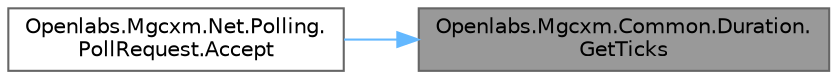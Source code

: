 digraph "Openlabs.Mgcxm.Common.Duration.GetTicks"
{
 // LATEX_PDF_SIZE
  bgcolor="transparent";
  edge [fontname=Helvetica,fontsize=10,labelfontname=Helvetica,labelfontsize=10];
  node [fontname=Helvetica,fontsize=10,shape=box,height=0.2,width=0.4];
  rankdir="RL";
  Node1 [id="Node000001",label="Openlabs.Mgcxm.Common.Duration.\lGetTicks",height=0.2,width=0.4,color="gray40", fillcolor="grey60", style="filled", fontcolor="black",tooltip="Gets the actual value in TimeSpan ticks."];
  Node1 -> Node2 [id="edge1_Node000001_Node000002",dir="back",color="steelblue1",style="solid",tooltip=" "];
  Node2 [id="Node000002",label="Openlabs.Mgcxm.Net.Polling.\lPollRequest.Accept",height=0.2,width=0.4,color="grey40", fillcolor="white", style="filled",URL="$class_openlabs_1_1_mgcxm_1_1_net_1_1_polling_1_1_poll_request.html#aead385ab4f446a913a028aa22e36fadb",tooltip="Accepts the poll request with the specified status code."];
}
